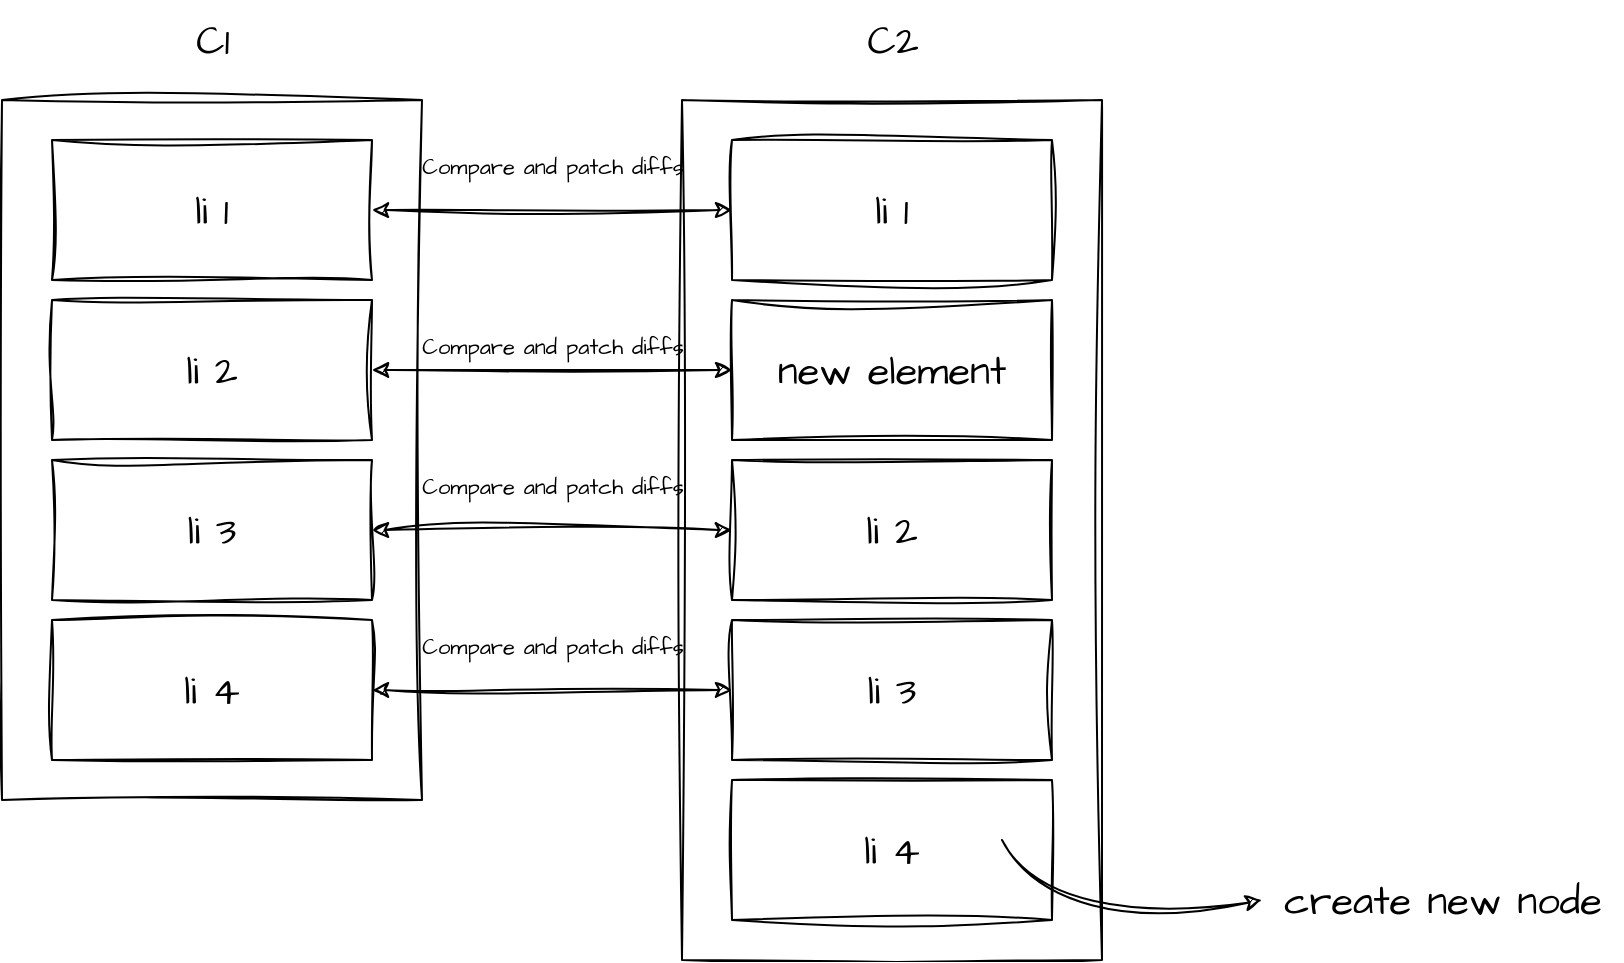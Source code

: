 <mxfile>
    <diagram id="b-V9glVyOOTkLKbPg4Gc" name="ページ1">
        <mxGraphModel dx="1595" dy="621" grid="1" gridSize="10" guides="1" tooltips="1" connect="1" arrows="1" fold="1" page="1" pageScale="1" pageWidth="827" pageHeight="1169" background="#ffffff" math="0" shadow="0">
            <root>
                <mxCell id="0"/>
                <mxCell id="1" parent="0"/>
                <mxCell id="2" value="" style="rounded=0;whiteSpace=wrap;html=1;sketch=1;hachureGap=4;jiggle=2;curveFitting=1;fontFamily=Architects Daughter;fontSource=https%3A%2F%2Ffonts.googleapis.com%2Fcss%3Ffamily%3DArchitects%2BDaughter;fontSize=20;labelBackgroundColor=none;" parent="1" vertex="1">
                    <mxGeometry x="120" y="270" width="210" height="350" as="geometry"/>
                </mxCell>
                <mxCell id="3" value="li 1" style="rounded=0;whiteSpace=wrap;html=1;sketch=1;hachureGap=4;jiggle=2;curveFitting=1;fontFamily=Architects Daughter;fontSource=https%3A%2F%2Ffonts.googleapis.com%2Fcss%3Ffamily%3DArchitects%2BDaughter;fontSize=20;labelBackgroundColor=none;" parent="1" vertex="1">
                    <mxGeometry x="145" y="290" width="160" height="70" as="geometry"/>
                </mxCell>
                <mxCell id="5" value="li 2" style="rounded=0;whiteSpace=wrap;html=1;sketch=1;hachureGap=4;jiggle=2;curveFitting=1;fontFamily=Architects Daughter;fontSource=https%3A%2F%2Ffonts.googleapis.com%2Fcss%3Ffamily%3DArchitects%2BDaughter;fontSize=20;labelBackgroundColor=none;" parent="1" vertex="1">
                    <mxGeometry x="145" y="370" width="160" height="70" as="geometry"/>
                </mxCell>
                <mxCell id="6" value="li 3" style="rounded=0;whiteSpace=wrap;html=1;sketch=1;hachureGap=4;jiggle=2;curveFitting=1;fontFamily=Architects Daughter;fontSource=https%3A%2F%2Ffonts.googleapis.com%2Fcss%3Ffamily%3DArchitects%2BDaughter;fontSize=20;labelBackgroundColor=none;" parent="1" vertex="1">
                    <mxGeometry x="145" y="450" width="160" height="70" as="geometry"/>
                </mxCell>
                <mxCell id="7" value="li 4" style="rounded=0;whiteSpace=wrap;html=1;sketch=1;hachureGap=4;jiggle=2;curveFitting=1;fontFamily=Architects Daughter;fontSource=https%3A%2F%2Ffonts.googleapis.com%2Fcss%3Ffamily%3DArchitects%2BDaughter;fontSize=20;labelBackgroundColor=none;" parent="1" vertex="1">
                    <mxGeometry x="145" y="530" width="160" height="70" as="geometry"/>
                </mxCell>
                <mxCell id="8" value="" style="rounded=0;whiteSpace=wrap;html=1;sketch=1;hachureGap=4;jiggle=2;curveFitting=1;fontFamily=Architects Daughter;fontSource=https%3A%2F%2Ffonts.googleapis.com%2Fcss%3Ffamily%3DArchitects%2BDaughter;fontSize=20;labelBackgroundColor=none;" parent="1" vertex="1">
                    <mxGeometry x="460" y="270" width="210" height="430" as="geometry"/>
                </mxCell>
                <mxCell id="9" value="li 1" style="rounded=0;whiteSpace=wrap;html=1;sketch=1;hachureGap=4;jiggle=2;curveFitting=1;fontFamily=Architects Daughter;fontSource=https%3A%2F%2Ffonts.googleapis.com%2Fcss%3Ffamily%3DArchitects%2BDaughter;fontSize=20;labelBackgroundColor=none;" parent="1" vertex="1">
                    <mxGeometry x="485" y="290" width="160" height="70" as="geometry"/>
                </mxCell>
                <mxCell id="10" value="li 2" style="rounded=0;whiteSpace=wrap;html=1;sketch=1;hachureGap=4;jiggle=2;curveFitting=1;fontFamily=Architects Daughter;fontSource=https%3A%2F%2Ffonts.googleapis.com%2Fcss%3Ffamily%3DArchitects%2BDaughter;fontSize=20;labelBackgroundColor=none;" parent="1" vertex="1">
                    <mxGeometry x="485" y="450" width="160" height="70" as="geometry"/>
                </mxCell>
                <mxCell id="11" value="li 3" style="rounded=0;whiteSpace=wrap;html=1;sketch=1;hachureGap=4;jiggle=2;curveFitting=1;fontFamily=Architects Daughter;fontSource=https%3A%2F%2Ffonts.googleapis.com%2Fcss%3Ffamily%3DArchitects%2BDaughter;fontSize=20;labelBackgroundColor=none;" parent="1" vertex="1">
                    <mxGeometry x="485" y="530" width="160" height="70" as="geometry"/>
                </mxCell>
                <mxCell id="13" value="C1" style="text;html=1;align=center;verticalAlign=middle;resizable=0;points=[];autosize=1;strokeColor=none;fillColor=none;fontSize=20;fontFamily=Architects Daughter;sketch=1;hachureGap=4;jiggle=2;curveFitting=1;fontSource=https%3A%2F%2Ffonts.googleapis.com%2Fcss%3Ffamily%3DArchitects%2BDaughter;labelBackgroundColor=none;" parent="1" vertex="1">
                    <mxGeometry x="205" y="220" width="40" height="40" as="geometry"/>
                </mxCell>
                <mxCell id="14" value="C2" style="text;html=1;align=center;verticalAlign=middle;resizable=0;points=[];autosize=1;strokeColor=none;fillColor=none;fontSize=20;fontFamily=Architects Daughter;sketch=1;hachureGap=4;jiggle=2;curveFitting=1;fontSource=https%3A%2F%2Ffonts.googleapis.com%2Fcss%3Ffamily%3DArchitects%2BDaughter;labelBackgroundColor=none;" parent="1" vertex="1">
                    <mxGeometry x="540" y="220" width="50" height="40" as="geometry"/>
                </mxCell>
                <mxCell id="16" value="" style="endArrow=classic;startArrow=classic;html=1;sketch=1;hachureGap=4;jiggle=2;curveFitting=1;fontFamily=Architects Daughter;fontSource=https%3A%2F%2Ffonts.googleapis.com%2Fcss%3Ffamily%3DArchitects%2BDaughter;fontSize=16;exitX=1;exitY=0.5;exitDx=0;exitDy=0;entryX=0;entryY=0.5;entryDx=0;entryDy=0;labelBackgroundColor=none;" parent="1" source="3" target="9" edge="1">
                    <mxGeometry width="50" height="50" relative="1" as="geometry">
                        <mxPoint x="620" y="480" as="sourcePoint"/>
                        <mxPoint x="670" y="430" as="targetPoint"/>
                    </mxGeometry>
                </mxCell>
                <mxCell id="17" value="" style="endArrow=classic;startArrow=classic;html=1;sketch=1;hachureGap=4;jiggle=2;curveFitting=1;fontFamily=Architects Daughter;fontSource=https%3A%2F%2Ffonts.googleapis.com%2Fcss%3Ffamily%3DArchitects%2BDaughter;fontSize=16;exitX=1;exitY=0.5;exitDx=0;exitDy=0;entryX=0;entryY=0.5;entryDx=0;entryDy=0;labelBackgroundColor=none;" parent="1" source="5" target="31" edge="1">
                    <mxGeometry width="50" height="50" relative="1" as="geometry">
                        <mxPoint x="315" y="335" as="sourcePoint"/>
                        <mxPoint x="495" y="335" as="targetPoint"/>
                    </mxGeometry>
                </mxCell>
                <mxCell id="18" value="" style="endArrow=classic;startArrow=classic;html=1;sketch=1;hachureGap=4;jiggle=2;curveFitting=1;fontFamily=Architects Daughter;fontSource=https%3A%2F%2Ffonts.googleapis.com%2Fcss%3Ffamily%3DArchitects%2BDaughter;fontSize=16;exitX=1;exitY=0.5;exitDx=0;exitDy=0;entryX=0;entryY=0.5;entryDx=0;entryDy=0;labelBackgroundColor=none;" parent="1" source="6" target="10" edge="1">
                    <mxGeometry width="50" height="50" relative="1" as="geometry">
                        <mxPoint x="315" y="415" as="sourcePoint"/>
                        <mxPoint x="495" y="415" as="targetPoint"/>
                    </mxGeometry>
                </mxCell>
                <mxCell id="19" value="" style="endArrow=classic;startArrow=classic;html=1;sketch=1;hachureGap=4;jiggle=2;curveFitting=1;fontFamily=Architects Daughter;fontSource=https%3A%2F%2Ffonts.googleapis.com%2Fcss%3Ffamily%3DArchitects%2BDaughter;fontSize=16;exitX=1;exitY=0.5;exitDx=0;exitDy=0;entryX=0;entryY=0.5;entryDx=0;entryDy=0;labelBackgroundColor=none;" parent="1" source="7" target="11" edge="1">
                    <mxGeometry width="50" height="50" relative="1" as="geometry">
                        <mxPoint x="315" y="495" as="sourcePoint"/>
                        <mxPoint x="485" y="645" as="targetPoint"/>
                    </mxGeometry>
                </mxCell>
                <mxCell id="20" value="&lt;font style=&quot;font-size: 11px;&quot;&gt;Compare and patch diffs&lt;/font&gt;" style="text;html=1;align=center;verticalAlign=middle;resizable=0;points=[];autosize=1;strokeColor=none;fillColor=none;fontSize=20;fontFamily=Architects Daughter;sketch=1;hachureGap=4;jiggle=2;curveFitting=1;fontSource=https%3A%2F%2Ffonts.googleapis.com%2Fcss%3Ffamily%3DArchitects%2BDaughter;labelBackgroundColor=none;" parent="1" vertex="1">
                    <mxGeometry x="320" y="280" width="150" height="40" as="geometry"/>
                </mxCell>
                <mxCell id="21" value="&lt;font style=&quot;font-size: 11px;&quot;&gt;Compare and patch diffs&lt;/font&gt;" style="text;html=1;align=center;verticalAlign=middle;resizable=0;points=[];autosize=1;strokeColor=none;fillColor=none;fontSize=20;fontFamily=Architects Daughter;sketch=1;hachureGap=4;jiggle=2;curveFitting=1;fontSource=https%3A%2F%2Ffonts.googleapis.com%2Fcss%3Ffamily%3DArchitects%2BDaughter;labelBackgroundColor=none;" parent="1" vertex="1">
                    <mxGeometry x="320" y="370" width="150" height="40" as="geometry"/>
                </mxCell>
                <mxCell id="22" value="&lt;font style=&quot;font-size: 11px;&quot;&gt;Compare and patch diffs&lt;/font&gt;" style="text;html=1;align=center;verticalAlign=middle;resizable=0;points=[];autosize=1;strokeColor=none;fillColor=none;fontSize=20;fontFamily=Architects Daughter;sketch=1;hachureGap=4;jiggle=2;curveFitting=1;fontSource=https%3A%2F%2Ffonts.googleapis.com%2Fcss%3Ffamily%3DArchitects%2BDaughter;labelBackgroundColor=none;" parent="1" vertex="1">
                    <mxGeometry x="320" y="440" width="150" height="40" as="geometry"/>
                </mxCell>
                <mxCell id="31" value="new element" style="rounded=0;whiteSpace=wrap;html=1;sketch=1;hachureGap=4;jiggle=2;curveFitting=1;fontFamily=Architects Daughter;fontSource=https%3A%2F%2Ffonts.googleapis.com%2Fcss%3Ffamily%3DArchitects%2BDaughter;fontSize=20;labelBackgroundColor=none;" vertex="1" parent="1">
                    <mxGeometry x="485" y="370" width="160" height="70" as="geometry"/>
                </mxCell>
                <mxCell id="32" value="li 4" style="rounded=0;whiteSpace=wrap;html=1;sketch=1;hachureGap=4;jiggle=2;curveFitting=1;fontFamily=Architects Daughter;fontSource=https%3A%2F%2Ffonts.googleapis.com%2Fcss%3Ffamily%3DArchitects%2BDaughter;fontSize=20;labelBackgroundColor=none;" vertex="1" parent="1">
                    <mxGeometry x="485" y="610" width="160" height="70" as="geometry"/>
                </mxCell>
                <mxCell id="33" value="create new node" style="text;html=1;align=center;verticalAlign=middle;resizable=0;points=[];autosize=1;strokeColor=none;fillColor=none;fontSize=20;fontFamily=Architects Daughter;sketch=1;hachureGap=4;jiggle=2;curveFitting=1;fontSource=https%3A%2F%2Ffonts.googleapis.com%2Fcss%3Ffamily%3DArchitects%2BDaughter;" vertex="1" parent="1">
                    <mxGeometry x="750" y="650" width="180" height="40" as="geometry"/>
                </mxCell>
                <mxCell id="28" value="" style="curved=1;endArrow=classic;html=1;sketch=1;hachureGap=4;jiggle=2;curveFitting=1;fontFamily=Architects Daughter;fontSource=https%3A%2F%2Ffonts.googleapis.com%2Fcss%3Ffamily%3DArchitects%2BDaughter;fontSize=16;" parent="1" edge="1">
                    <mxGeometry width="50" height="50" relative="1" as="geometry">
                        <mxPoint x="620" y="640" as="sourcePoint"/>
                        <mxPoint x="750" y="670" as="targetPoint"/>
                        <Array as="points">
                            <mxPoint x="650" y="690"/>
                        </Array>
                    </mxGeometry>
                </mxCell>
                <mxCell id="35" value="&lt;font style=&quot;font-size: 11px;&quot;&gt;Compare and patch diffs&lt;/font&gt;" style="text;html=1;align=center;verticalAlign=middle;resizable=0;points=[];autosize=1;strokeColor=none;fillColor=none;fontSize=20;fontFamily=Architects Daughter;sketch=1;hachureGap=4;jiggle=2;curveFitting=1;fontSource=https%3A%2F%2Ffonts.googleapis.com%2Fcss%3Ffamily%3DArchitects%2BDaughter;labelBackgroundColor=none;" vertex="1" parent="1">
                    <mxGeometry x="320" y="520" width="150" height="40" as="geometry"/>
                </mxCell>
            </root>
        </mxGraphModel>
    </diagram>
</mxfile>